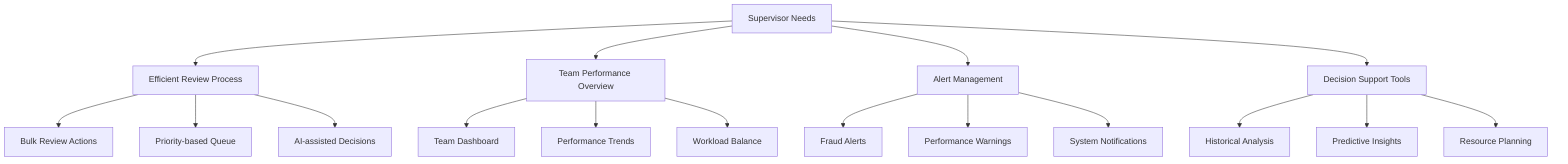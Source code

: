 graph TD
    A[Supervisor Needs] --> B[Efficient Review Process]
    A --> C[Team Performance Overview]
    A --> D[Alert Management]
    A --> E[Decision Support Tools]
    
    B --> B1[Bulk Review Actions]
    B --> B2[Priority-based Queue]
    B --> B3[AI-assisted Decisions]
    
    C --> C1[Team Dashboard]
    C --> C2[Performance Trends]
    C --> C3[Workload Balance]
    
    D --> D1[Fraud Alerts]
    D --> D2[Performance Warnings]
    D --> D3[System Notifications]
    
    E --> E1[Historical Analysis]
    E --> E2[Predictive Insights]
    E --> E3[Resource Planning]